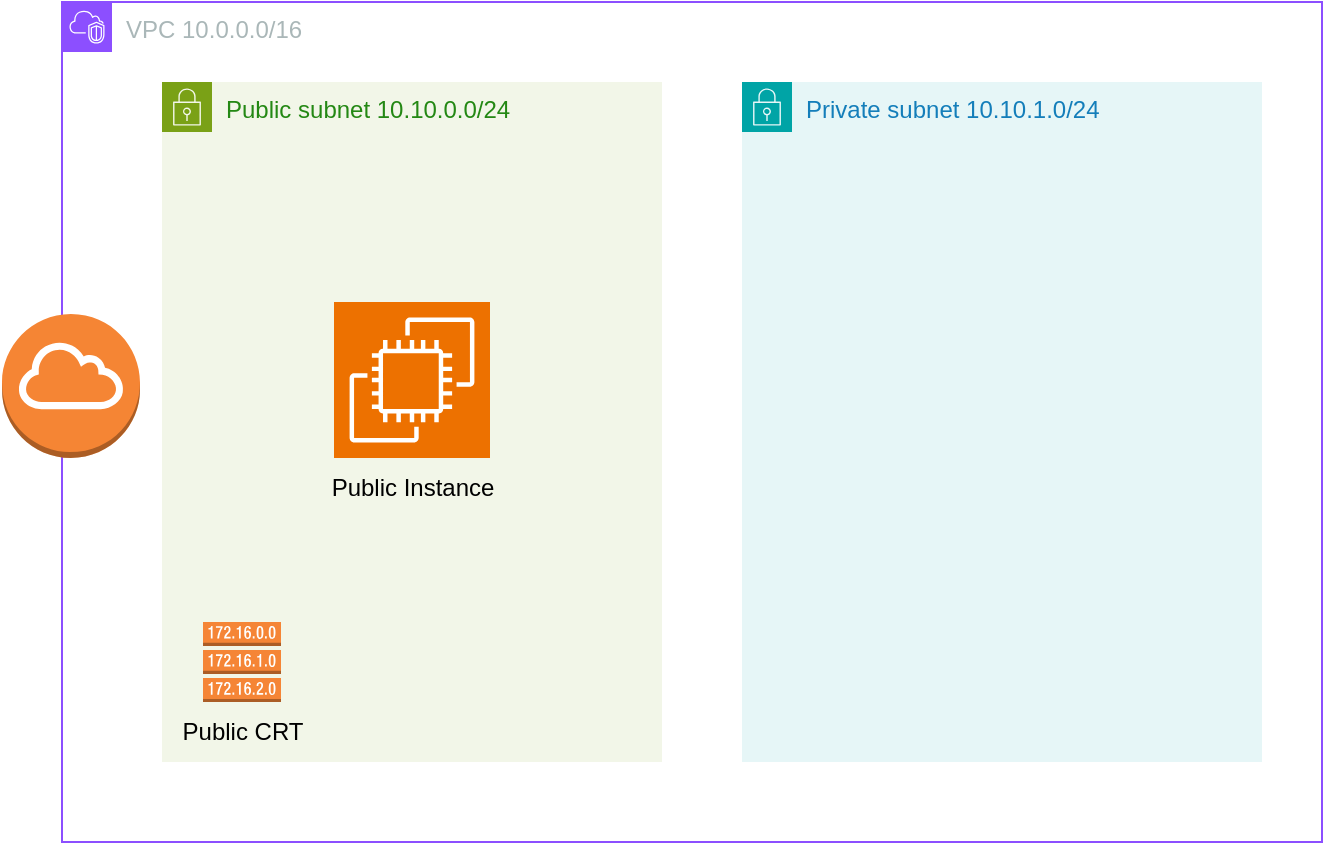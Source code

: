 <mxfile version="27.0.5">
  <diagram name="Página-1" id="4wBUOsb0jgxgIC3mp7VN">
    <mxGraphModel dx="1042" dy="562" grid="1" gridSize="10" guides="1" tooltips="1" connect="1" arrows="1" fold="1" page="1" pageScale="1" pageWidth="827" pageHeight="1169" math="0" shadow="0">
      <root>
        <mxCell id="0" />
        <mxCell id="1" parent="0" />
        <mxCell id="pQam6Vbc1D1z9ffz8Ab7-3" value="VPC 10.0.0.0/16" style="points=[[0,0],[0.25,0],[0.5,0],[0.75,0],[1,0],[1,0.25],[1,0.5],[1,0.75],[1,1],[0.75,1],[0.5,1],[0.25,1],[0,1],[0,0.75],[0,0.5],[0,0.25]];outlineConnect=0;gradientColor=none;html=1;whiteSpace=wrap;fontSize=12;fontStyle=0;container=1;pointerEvents=0;collapsible=0;recursiveResize=0;shape=mxgraph.aws4.group;grIcon=mxgraph.aws4.group_vpc2;strokeColor=#8C4FFF;fillColor=none;verticalAlign=top;align=left;spacingLeft=30;fontColor=#AAB7B8;dashed=0;" parent="1" vertex="1">
          <mxGeometry x="140" y="100" width="630" height="420" as="geometry" />
        </mxCell>
        <mxCell id="pQam6Vbc1D1z9ffz8Ab7-5" value="Private subnet 10.10.1.0/24" style="points=[[0,0],[0.25,0],[0.5,0],[0.75,0],[1,0],[1,0.25],[1,0.5],[1,0.75],[1,1],[0.75,1],[0.5,1],[0.25,1],[0,1],[0,0.75],[0,0.5],[0,0.25]];outlineConnect=0;gradientColor=none;html=1;whiteSpace=wrap;fontSize=12;fontStyle=0;container=1;pointerEvents=0;collapsible=0;recursiveResize=0;shape=mxgraph.aws4.group;grIcon=mxgraph.aws4.group_security_group;grStroke=0;strokeColor=#00A4A6;fillColor=#E6F6F7;verticalAlign=top;align=left;spacingLeft=30;fontColor=#147EBA;dashed=0;" parent="pQam6Vbc1D1z9ffz8Ab7-3" vertex="1">
          <mxGeometry x="340" y="40" width="260" height="340" as="geometry" />
        </mxCell>
        <mxCell id="pQam6Vbc1D1z9ffz8Ab7-7" value="" style="outlineConnect=0;dashed=0;verticalLabelPosition=bottom;verticalAlign=top;align=center;html=1;shape=mxgraph.aws3.internet_gateway;fillColor=#F58534;gradientColor=none;" parent="pQam6Vbc1D1z9ffz8Ab7-3" vertex="1">
          <mxGeometry x="-30" y="156" width="69" height="72" as="geometry" />
        </mxCell>
        <mxCell id="pQam6Vbc1D1z9ffz8Ab7-4" value="Public subnet 10.10.0.0/24" style="points=[[0,0],[0.25,0],[0.5,0],[0.75,0],[1,0],[1,0.25],[1,0.5],[1,0.75],[1,1],[0.75,1],[0.5,1],[0.25,1],[0,1],[0,0.75],[0,0.5],[0,0.25]];outlineConnect=0;gradientColor=none;html=1;whiteSpace=wrap;fontSize=12;fontStyle=0;container=1;pointerEvents=0;collapsible=0;recursiveResize=0;shape=mxgraph.aws4.group;grIcon=mxgraph.aws4.group_security_group;grStroke=0;strokeColor=#7AA116;fillColor=#F2F6E8;verticalAlign=top;align=left;spacingLeft=30;fontColor=#248814;dashed=0;" parent="1" vertex="1">
          <mxGeometry x="190" y="140" width="250" height="340" as="geometry" />
        </mxCell>
        <mxCell id="pQam6Vbc1D1z9ffz8Ab7-6" value="" style="sketch=0;points=[[0,0,0],[0.25,0,0],[0.5,0,0],[0.75,0,0],[1,0,0],[0,1,0],[0.25,1,0],[0.5,1,0],[0.75,1,0],[1,1,0],[0,0.25,0],[0,0.5,0],[0,0.75,0],[1,0.25,0],[1,0.5,0],[1,0.75,0]];outlineConnect=0;fontColor=#232F3E;fillColor=#ED7100;strokeColor=#ffffff;dashed=0;verticalLabelPosition=bottom;verticalAlign=top;align=center;html=1;fontSize=12;fontStyle=0;aspect=fixed;shape=mxgraph.aws4.resourceIcon;resIcon=mxgraph.aws4.ec2;" parent="pQam6Vbc1D1z9ffz8Ab7-4" vertex="1">
          <mxGeometry x="86" y="110" width="78" height="78" as="geometry" />
        </mxCell>
        <mxCell id="xlGTIfL8POSe84YTTwHK-1" value="Public Instance" style="text;html=1;align=center;verticalAlign=middle;resizable=0;points=[];autosize=1;strokeColor=none;fillColor=none;" vertex="1" parent="pQam6Vbc1D1z9ffz8Ab7-4">
          <mxGeometry x="75" y="188" width="100" height="30" as="geometry" />
        </mxCell>
        <mxCell id="xlGTIfL8POSe84YTTwHK-2" value="" style="outlineConnect=0;dashed=0;verticalLabelPosition=bottom;verticalAlign=top;align=center;html=1;shape=mxgraph.aws3.route_table;fillColor=#F58536;gradientColor=none;" vertex="1" parent="pQam6Vbc1D1z9ffz8Ab7-4">
          <mxGeometry x="20.5" y="270" width="39" height="40" as="geometry" />
        </mxCell>
        <mxCell id="xlGTIfL8POSe84YTTwHK-3" value="Public CRT" style="text;html=1;align=center;verticalAlign=middle;resizable=0;points=[];autosize=1;strokeColor=none;fillColor=none;" vertex="1" parent="pQam6Vbc1D1z9ffz8Ab7-4">
          <mxGeometry y="310" width="80" height="30" as="geometry" />
        </mxCell>
      </root>
    </mxGraphModel>
  </diagram>
</mxfile>
